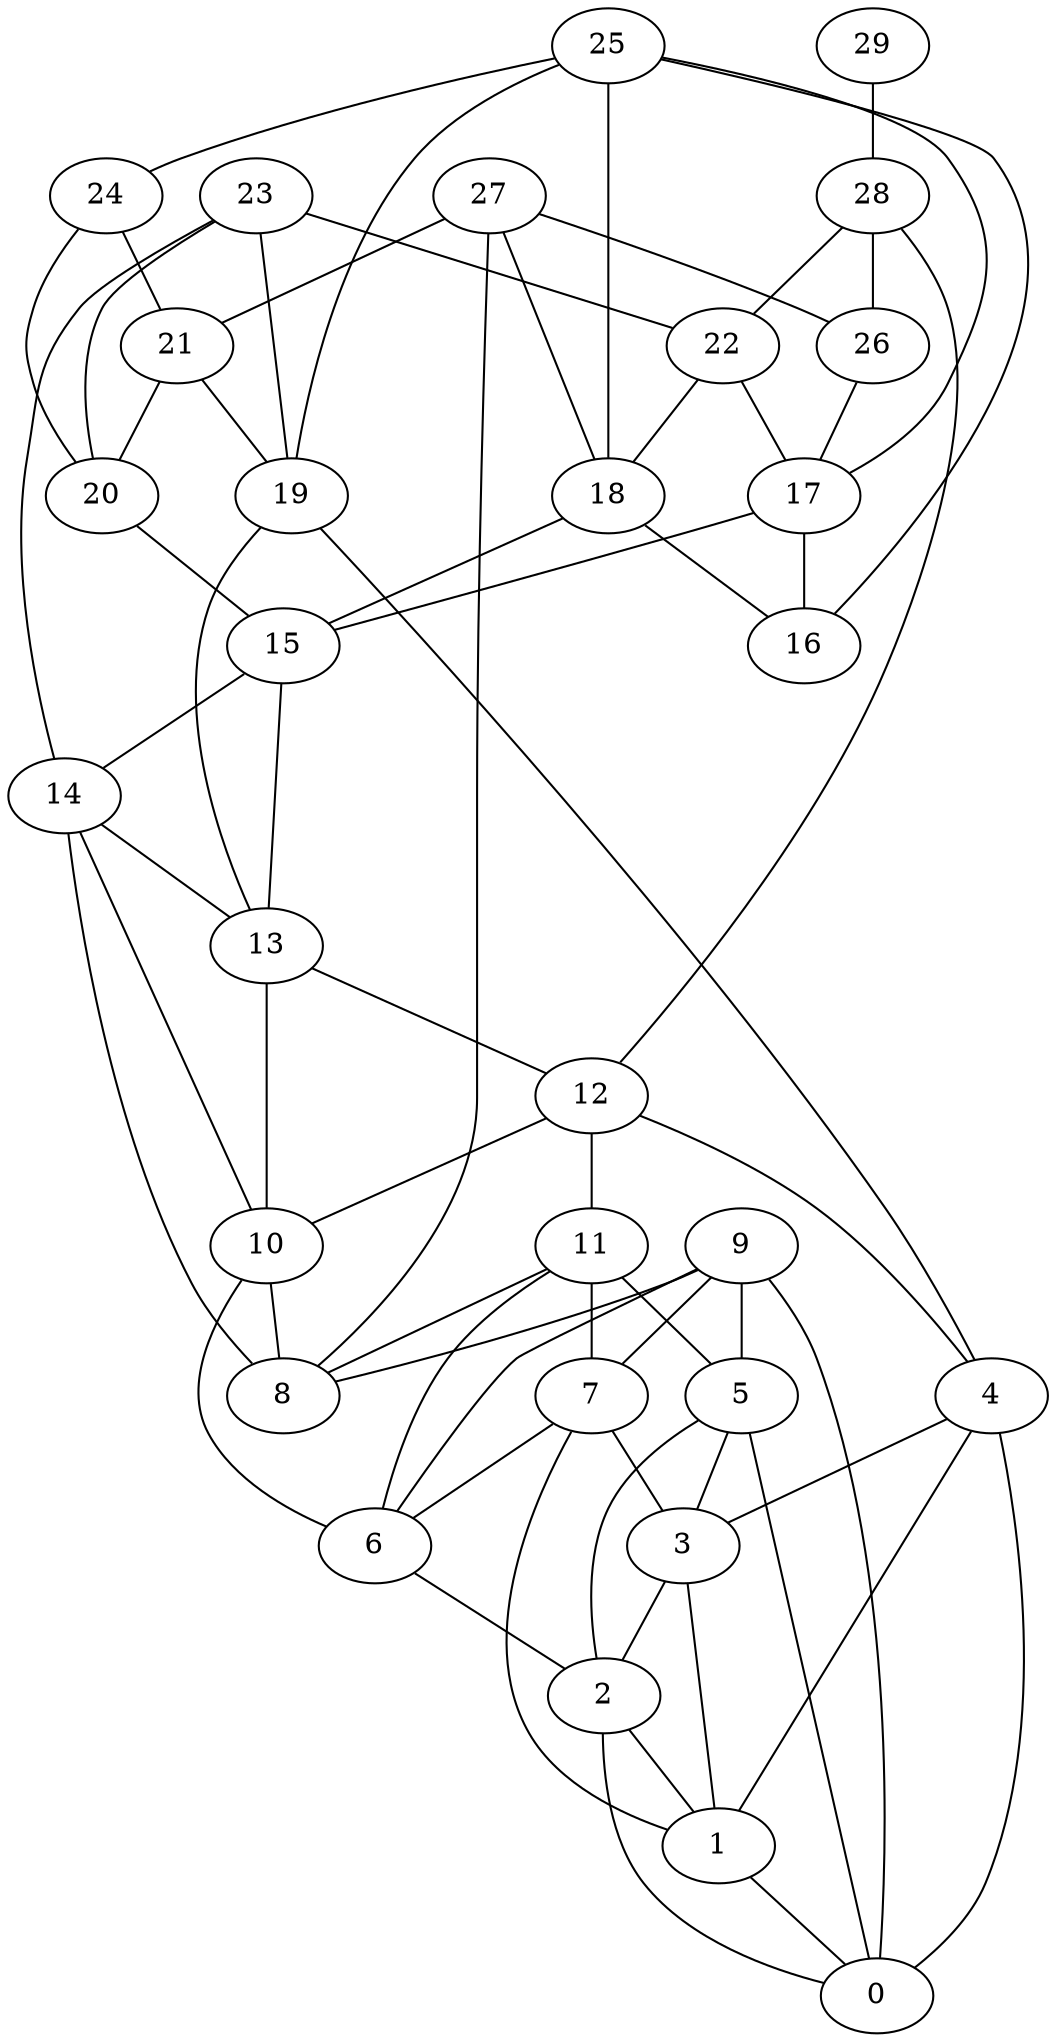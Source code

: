 graph{
19 -- 13;
6 -- 2;
25 -- 19;
17 -- 15;
19 -- 4;
27 -- 26;
11 -- 8;
15 -- 14;
14 -- 8;
28 -- 12;
15 -- 13;
17 -- 16;
21 -- 19;
23 -- 22;
25 -- 16;
2 -- 0;
18 -- 15;
1 -- 0;
9 -- 5;
20 -- 15;
25 -- 18;
3 -- 1;
28 -- 22;
9 -- 6;
12 -- 10;
26 -- 17;
27 -- 18;
12 -- 4;
14 -- 13;
23 -- 19;
24 -- 20;
7 -- 6;
9 -- 8;
21 -- 20;
24 -- 21;
9 -- 0;
11 -- 7;
4 -- 3;
18 -- 16;
5 -- 3;
9 -- 7;
23 -- 14;
2 -- 1;
10 -- 6;
25 -- 17;
14 -- 10;
28 -- 26;
4 -- 0;
4 -- 1;
3 -- 2;
22 -- 18;
27 -- 8;
12 -- 11;
11 -- 6;
13 -- 10;
27 -- 21;
5 -- 0;
5 -- 2;
10 -- 8;
22 -- 17;
7 -- 1;
7 -- 3;
13 -- 12;
11 -- 5;
23 -- 20;
29 -- 28;
25 -- 24;
}
